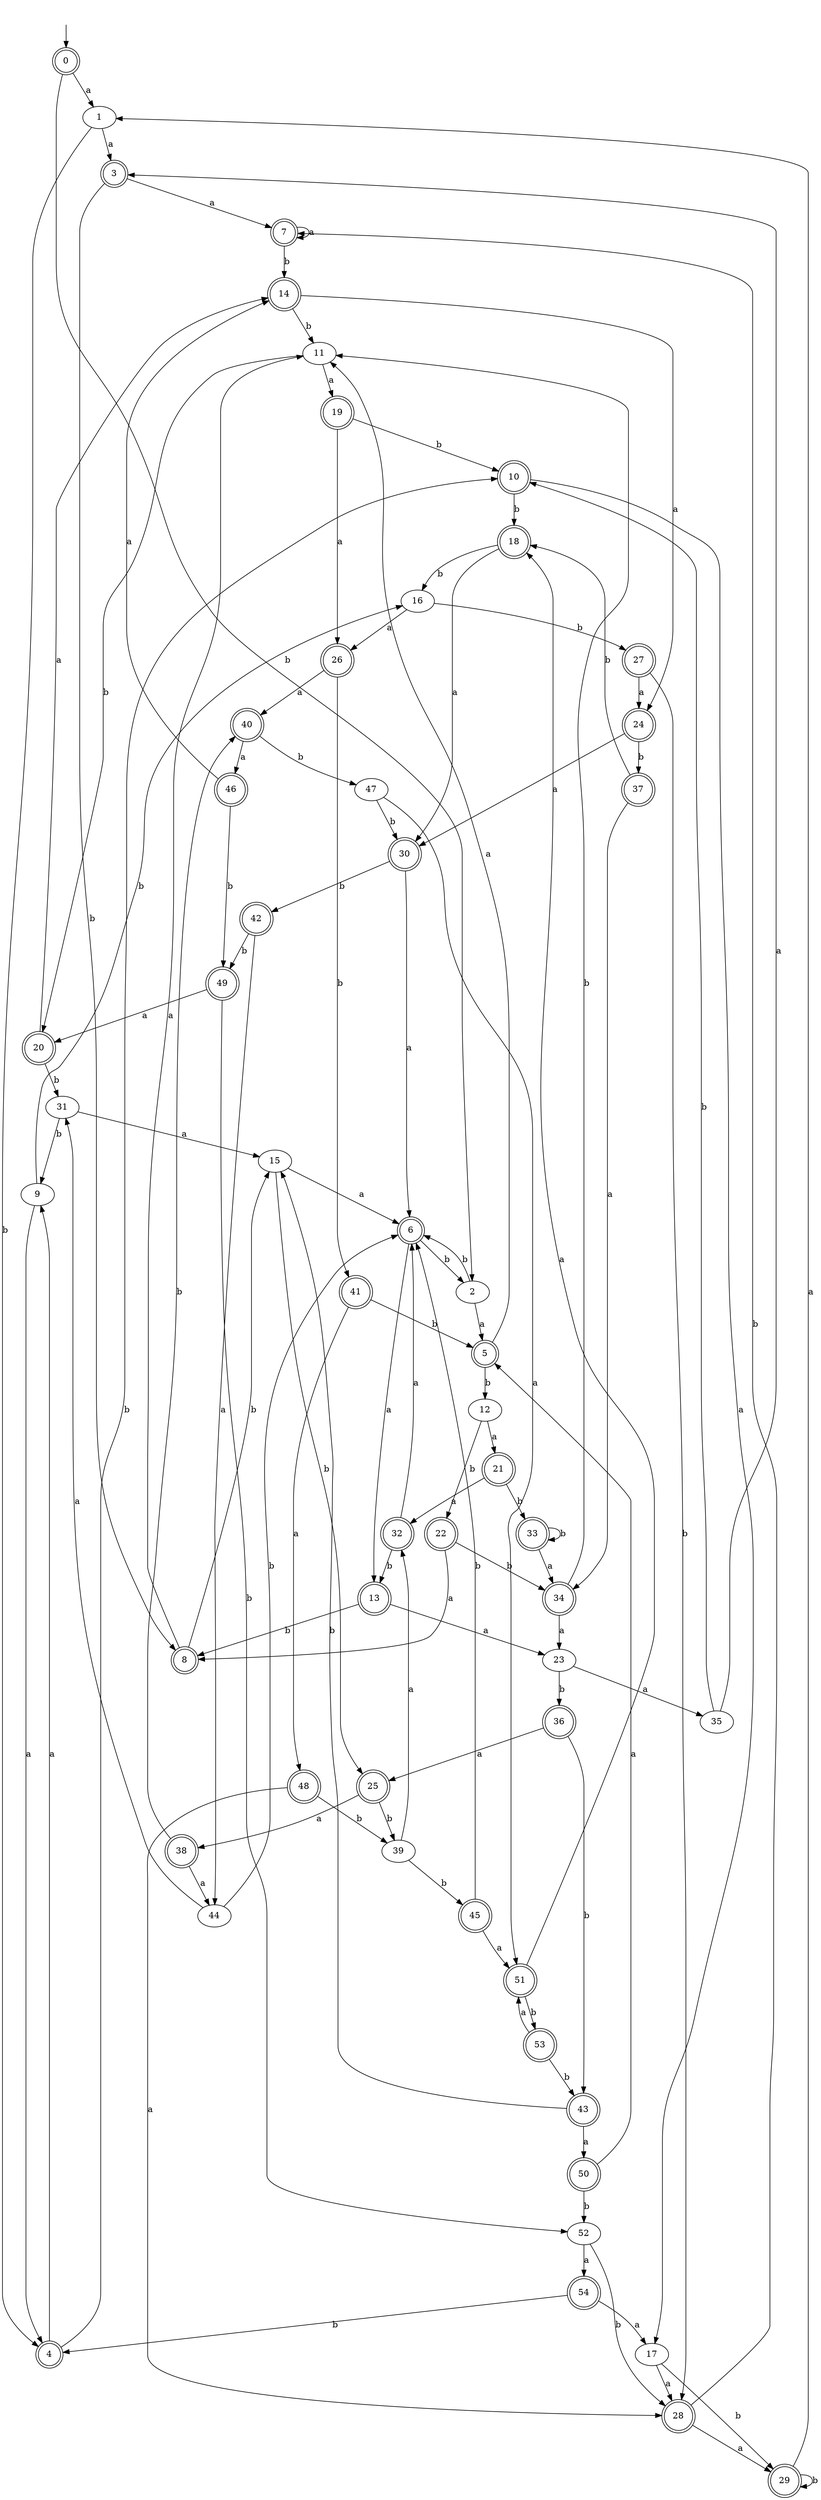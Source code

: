 digraph RandomDFA {
  __start0 [label="", shape=none];
  __start0 -> 0 [label=""];
  0 [shape=circle] [shape=doublecircle]
  0 -> 1 [label="a"]
  0 -> 2 [label="b"]
  1
  1 -> 3 [label="a"]
  1 -> 4 [label="b"]
  2
  2 -> 5 [label="a"]
  2 -> 6 [label="b"]
  3 [shape=doublecircle]
  3 -> 7 [label="a"]
  3 -> 8 [label="b"]
  4 [shape=doublecircle]
  4 -> 9 [label="a"]
  4 -> 10 [label="b"]
  5 [shape=doublecircle]
  5 -> 11 [label="a"]
  5 -> 12 [label="b"]
  6 [shape=doublecircle]
  6 -> 13 [label="a"]
  6 -> 2 [label="b"]
  7 [shape=doublecircle]
  7 -> 7 [label="a"]
  7 -> 14 [label="b"]
  8 [shape=doublecircle]
  8 -> 11 [label="a"]
  8 -> 15 [label="b"]
  9
  9 -> 4 [label="a"]
  9 -> 16 [label="b"]
  10 [shape=doublecircle]
  10 -> 17 [label="a"]
  10 -> 18 [label="b"]
  11
  11 -> 19 [label="a"]
  11 -> 20 [label="b"]
  12
  12 -> 21 [label="a"]
  12 -> 22 [label="b"]
  13 [shape=doublecircle]
  13 -> 23 [label="a"]
  13 -> 8 [label="b"]
  14 [shape=doublecircle]
  14 -> 24 [label="a"]
  14 -> 11 [label="b"]
  15
  15 -> 6 [label="a"]
  15 -> 25 [label="b"]
  16
  16 -> 26 [label="a"]
  16 -> 27 [label="b"]
  17
  17 -> 28 [label="a"]
  17 -> 29 [label="b"]
  18 [shape=doublecircle]
  18 -> 30 [label="a"]
  18 -> 16 [label="b"]
  19 [shape=doublecircle]
  19 -> 26 [label="a"]
  19 -> 10 [label="b"]
  20 [shape=doublecircle]
  20 -> 14 [label="a"]
  20 -> 31 [label="b"]
  21 [shape=doublecircle]
  21 -> 32 [label="a"]
  21 -> 33 [label="b"]
  22 [shape=doublecircle]
  22 -> 8 [label="a"]
  22 -> 34 [label="b"]
  23
  23 -> 35 [label="a"]
  23 -> 36 [label="b"]
  24 [shape=doublecircle]
  24 -> 30 [label="a"]
  24 -> 37 [label="b"]
  25 [shape=doublecircle]
  25 -> 38 [label="a"]
  25 -> 39 [label="b"]
  26 [shape=doublecircle]
  26 -> 40 [label="a"]
  26 -> 41 [label="b"]
  27 [shape=doublecircle]
  27 -> 24 [label="a"]
  27 -> 28 [label="b"]
  28 [shape=doublecircle]
  28 -> 29 [label="a"]
  28 -> 7 [label="b"]
  29 [shape=doublecircle]
  29 -> 1 [label="a"]
  29 -> 29 [label="b"]
  30 [shape=doublecircle]
  30 -> 6 [label="a"]
  30 -> 42 [label="b"]
  31
  31 -> 15 [label="a"]
  31 -> 9 [label="b"]
  32 [shape=doublecircle]
  32 -> 6 [label="a"]
  32 -> 13 [label="b"]
  33 [shape=doublecircle]
  33 -> 34 [label="a"]
  33 -> 33 [label="b"]
  34 [shape=doublecircle]
  34 -> 23 [label="a"]
  34 -> 11 [label="b"]
  35
  35 -> 3 [label="a"]
  35 -> 10 [label="b"]
  36 [shape=doublecircle]
  36 -> 25 [label="a"]
  36 -> 43 [label="b"]
  37 [shape=doublecircle]
  37 -> 34 [label="a"]
  37 -> 18 [label="b"]
  38 [shape=doublecircle]
  38 -> 44 [label="a"]
  38 -> 40 [label="b"]
  39
  39 -> 32 [label="a"]
  39 -> 45 [label="b"]
  40 [shape=doublecircle]
  40 -> 46 [label="a"]
  40 -> 47 [label="b"]
  41 [shape=doublecircle]
  41 -> 48 [label="a"]
  41 -> 5 [label="b"]
  42 [shape=doublecircle]
  42 -> 44 [label="a"]
  42 -> 49 [label="b"]
  43 [shape=doublecircle]
  43 -> 50 [label="a"]
  43 -> 15 [label="b"]
  44
  44 -> 31 [label="a"]
  44 -> 6 [label="b"]
  45 [shape=doublecircle]
  45 -> 51 [label="a"]
  45 -> 6 [label="b"]
  46 [shape=doublecircle]
  46 -> 14 [label="a"]
  46 -> 49 [label="b"]
  47
  47 -> 51 [label="a"]
  47 -> 30 [label="b"]
  48 [shape=doublecircle]
  48 -> 28 [label="a"]
  48 -> 39 [label="b"]
  49 [shape=doublecircle]
  49 -> 20 [label="a"]
  49 -> 52 [label="b"]
  50 [shape=doublecircle]
  50 -> 5 [label="a"]
  50 -> 52 [label="b"]
  51 [shape=doublecircle]
  51 -> 18 [label="a"]
  51 -> 53 [label="b"]
  52
  52 -> 54 [label="a"]
  52 -> 28 [label="b"]
  53 [shape=doublecircle]
  53 -> 51 [label="a"]
  53 -> 43 [label="b"]
  54 [shape=doublecircle]
  54 -> 17 [label="a"]
  54 -> 4 [label="b"]
}
